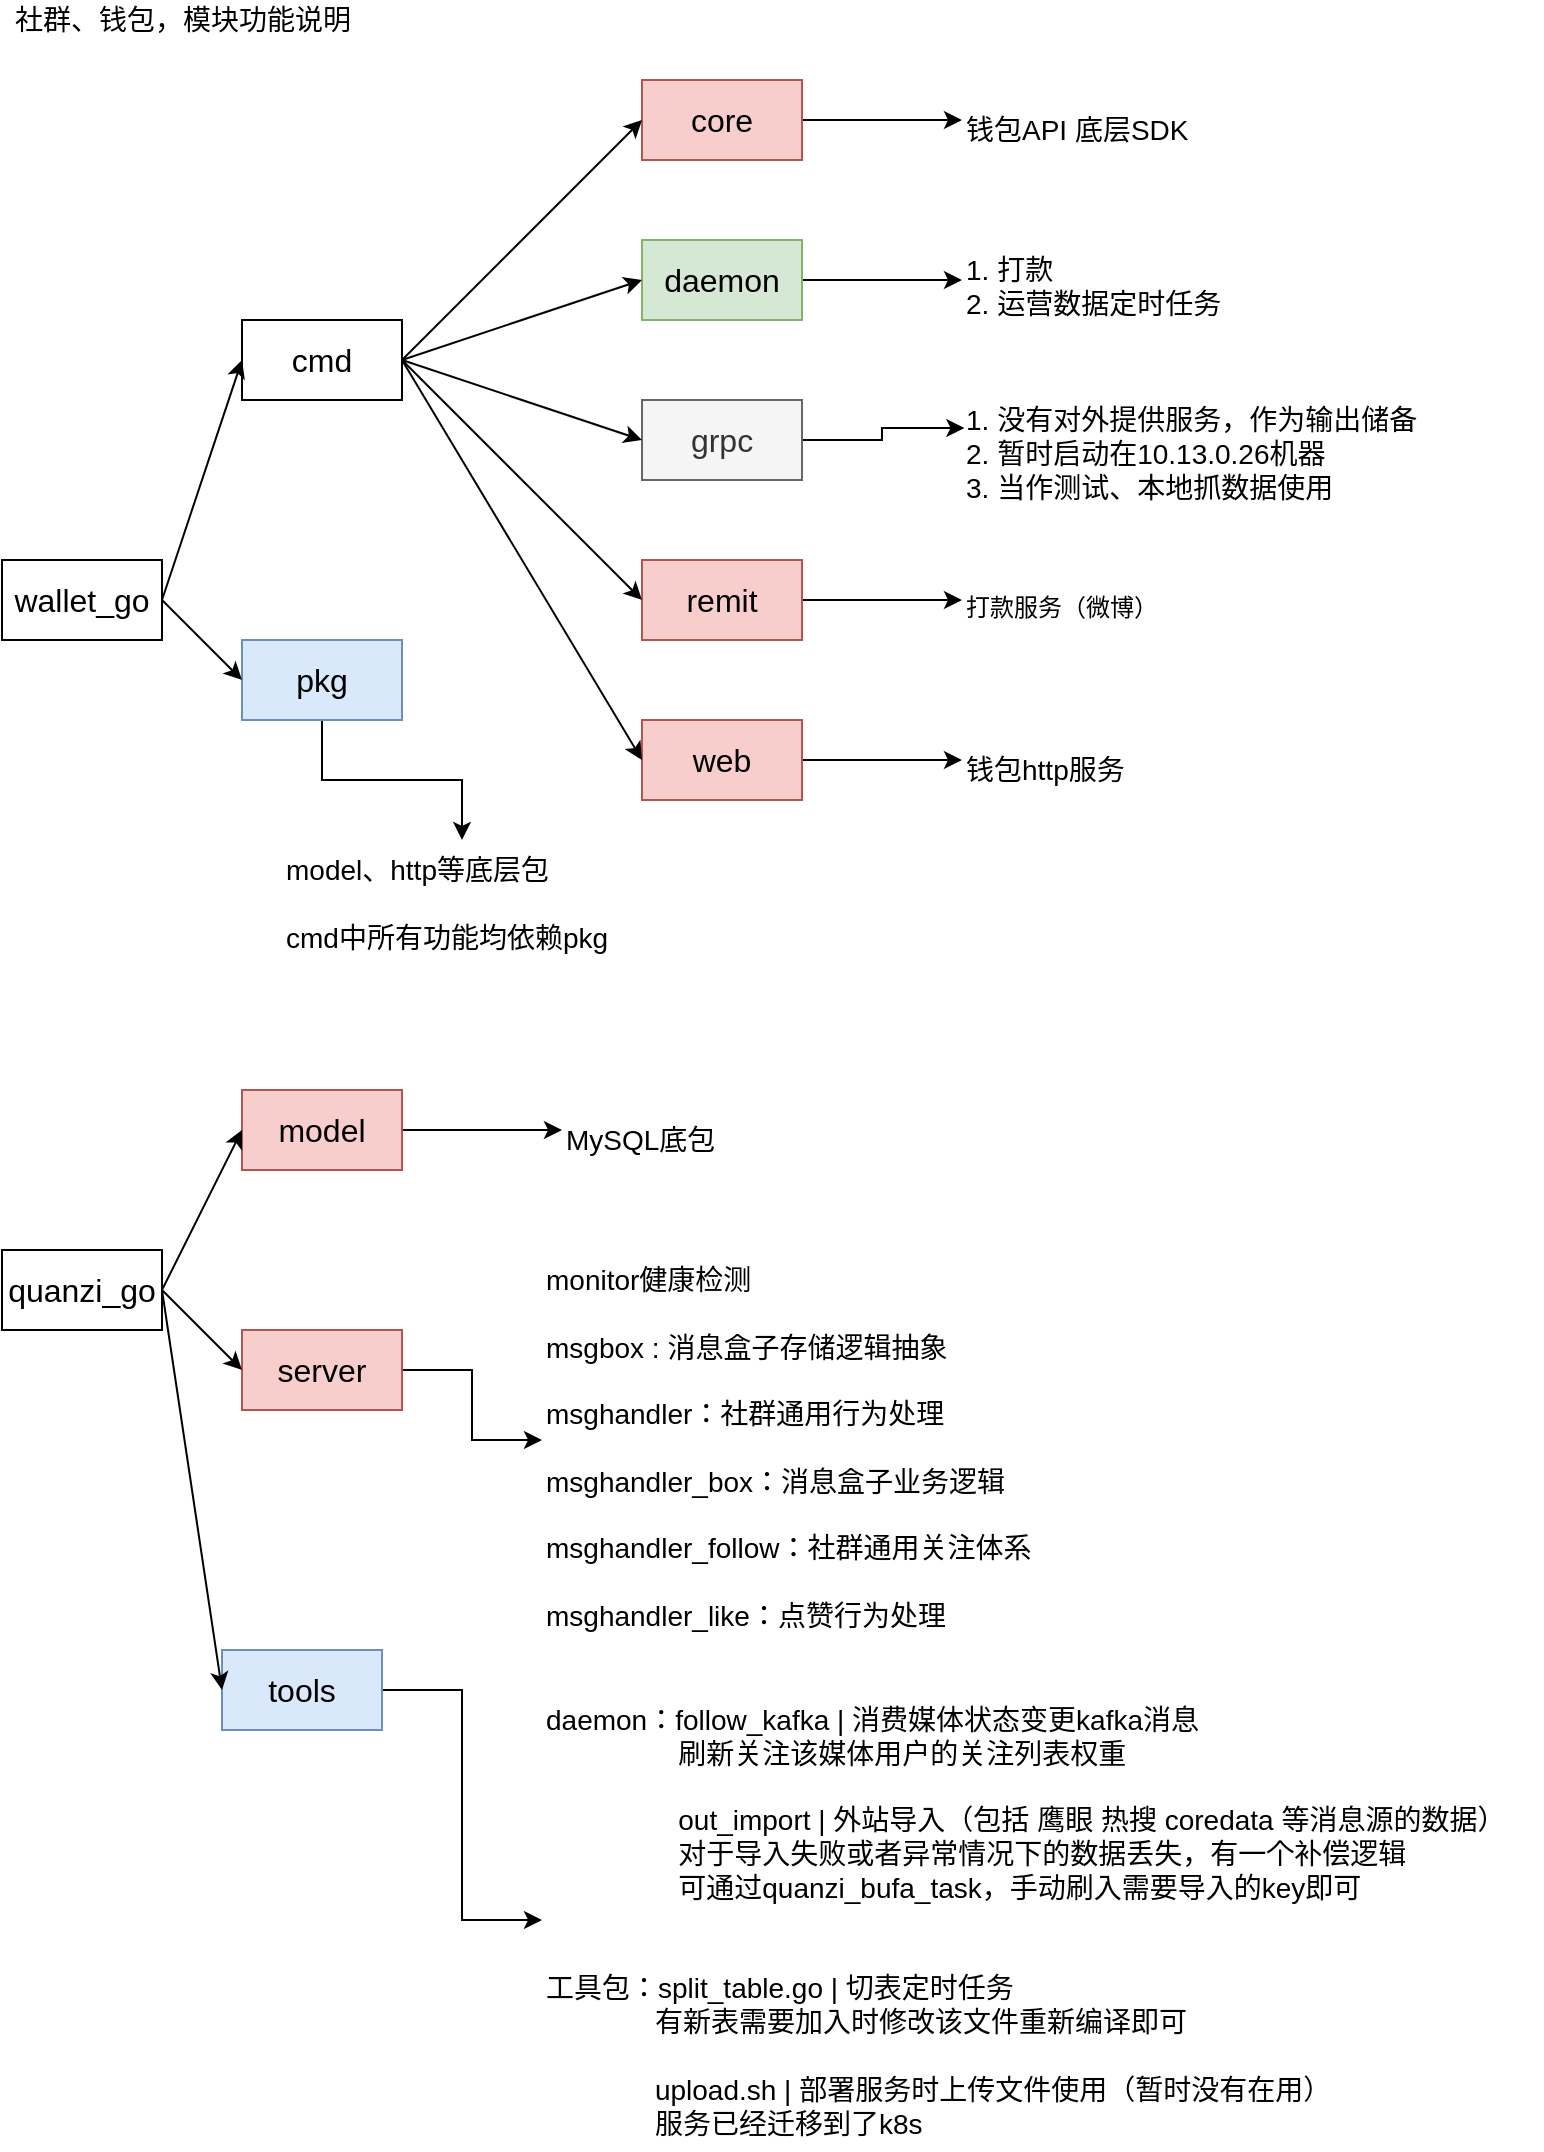 <mxfile version="14.6.6" type="github">
  <diagram id="73qnzFTmyiy0gJQ-XmEV" name="Page-1">
    <mxGraphModel dx="1903" dy="1273" grid="1" gridSize="10" guides="1" tooltips="1" connect="1" arrows="1" fold="1" page="1" pageScale="1" pageWidth="827" pageHeight="1169" math="0" shadow="0">
      <root>
        <mxCell id="0" />
        <mxCell id="1" parent="0" />
        <mxCell id="8OZwkQij8053dfiXjXIb-1" value="&lt;font style=&quot;font-size: 16px&quot;&gt;wallet_go&lt;/font&gt;" style="rounded=0;whiteSpace=wrap;html=1;" vertex="1" parent="1">
          <mxGeometry x="40" y="320" width="80" height="40" as="geometry" />
        </mxCell>
        <mxCell id="8OZwkQij8053dfiXjXIb-5" value="&lt;font style=&quot;font-size: 16px&quot;&gt;cmd&lt;/font&gt;" style="rounded=0;whiteSpace=wrap;html=1;" vertex="1" parent="1">
          <mxGeometry x="160" y="200" width="80" height="40" as="geometry" />
        </mxCell>
        <mxCell id="8OZwkQij8053dfiXjXIb-36" value="" style="edgeStyle=orthogonalEdgeStyle;rounded=0;orthogonalLoop=1;jettySize=auto;html=1;" edge="1" parent="1" source="8OZwkQij8053dfiXjXIb-6" target="8OZwkQij8053dfiXjXIb-35">
          <mxGeometry relative="1" as="geometry" />
        </mxCell>
        <mxCell id="8OZwkQij8053dfiXjXIb-6" value="&lt;font style=&quot;font-size: 16px&quot;&gt;pkg&lt;/font&gt;" style="rounded=0;whiteSpace=wrap;html=1;fillColor=#dae8fc;strokeColor=#6c8ebf;" vertex="1" parent="1">
          <mxGeometry x="160" y="360" width="80" height="40" as="geometry" />
        </mxCell>
        <mxCell id="8OZwkQij8053dfiXjXIb-22" value="" style="edgeStyle=orthogonalEdgeStyle;rounded=0;orthogonalLoop=1;jettySize=auto;html=1;" edge="1" parent="1" source="8OZwkQij8053dfiXjXIb-9" target="8OZwkQij8053dfiXjXIb-30">
          <mxGeometry relative="1" as="geometry">
            <mxPoint x="520" y="100" as="targetPoint" />
          </mxGeometry>
        </mxCell>
        <mxCell id="8OZwkQij8053dfiXjXIb-9" value="&lt;font style=&quot;font-size: 16px&quot;&gt;core&lt;/font&gt;" style="rounded=0;whiteSpace=wrap;html=1;fillColor=#f8cecc;strokeColor=#b85450;" vertex="1" parent="1">
          <mxGeometry x="360" y="80" width="80" height="40" as="geometry" />
        </mxCell>
        <mxCell id="8OZwkQij8053dfiXjXIb-24" value="" style="edgeStyle=orthogonalEdgeStyle;rounded=0;orthogonalLoop=1;jettySize=auto;html=1;" edge="1" parent="1" source="8OZwkQij8053dfiXjXIb-10" target="8OZwkQij8053dfiXjXIb-29">
          <mxGeometry relative="1" as="geometry">
            <mxPoint x="520" y="180" as="targetPoint" />
          </mxGeometry>
        </mxCell>
        <mxCell id="8OZwkQij8053dfiXjXIb-10" value="&lt;font style=&quot;font-size: 16px&quot;&gt;daemon&lt;/font&gt;" style="rounded=0;whiteSpace=wrap;html=1;fillColor=#d5e8d4;strokeColor=#82b366;" vertex="1" parent="1">
          <mxGeometry x="360" y="160" width="80" height="40" as="geometry" />
        </mxCell>
        <mxCell id="8OZwkQij8053dfiXjXIb-26" value="" style="edgeStyle=orthogonalEdgeStyle;rounded=0;orthogonalLoop=1;jettySize=auto;html=1;entryX=0.005;entryY=0.38;entryDx=0;entryDy=0;entryPerimeter=0;" edge="1" parent="1" source="8OZwkQij8053dfiXjXIb-11" target="8OZwkQij8053dfiXjXIb-27">
          <mxGeometry relative="1" as="geometry">
            <mxPoint x="520" y="260" as="targetPoint" />
          </mxGeometry>
        </mxCell>
        <mxCell id="8OZwkQij8053dfiXjXIb-11" value="&lt;font style=&quot;font-size: 16px&quot;&gt;grpc&lt;/font&gt;" style="rounded=0;whiteSpace=wrap;html=1;fillColor=#f5f5f5;strokeColor=#666666;fontColor=#333333;" vertex="1" parent="1">
          <mxGeometry x="360" y="240" width="80" height="40" as="geometry" />
        </mxCell>
        <mxCell id="8OZwkQij8053dfiXjXIb-32" value="" style="edgeStyle=orthogonalEdgeStyle;rounded=0;orthogonalLoop=1;jettySize=auto;html=1;" edge="1" parent="1" source="8OZwkQij8053dfiXjXIb-12" target="8OZwkQij8053dfiXjXIb-31">
          <mxGeometry relative="1" as="geometry" />
        </mxCell>
        <mxCell id="8OZwkQij8053dfiXjXIb-12" value="&lt;font style=&quot;font-size: 16px&quot;&gt;remit&lt;/font&gt;" style="rounded=0;whiteSpace=wrap;html=1;fillColor=#f8cecc;strokeColor=#b85450;" vertex="1" parent="1">
          <mxGeometry x="360" y="320" width="80" height="40" as="geometry" />
        </mxCell>
        <mxCell id="8OZwkQij8053dfiXjXIb-34" value="" style="edgeStyle=orthogonalEdgeStyle;rounded=0;orthogonalLoop=1;jettySize=auto;html=1;" edge="1" parent="1" source="8OZwkQij8053dfiXjXIb-13" target="8OZwkQij8053dfiXjXIb-33">
          <mxGeometry relative="1" as="geometry" />
        </mxCell>
        <mxCell id="8OZwkQij8053dfiXjXIb-13" value="&lt;font style=&quot;font-size: 16px&quot;&gt;web&lt;/font&gt;" style="rounded=0;whiteSpace=wrap;html=1;fillColor=#f8cecc;strokeColor=#b85450;" vertex="1" parent="1">
          <mxGeometry x="360" y="400" width="80" height="40" as="geometry" />
        </mxCell>
        <mxCell id="8OZwkQij8053dfiXjXIb-14" value="" style="endArrow=classic;html=1;exitX=1;exitY=0.5;exitDx=0;exitDy=0;entryX=0;entryY=0.5;entryDx=0;entryDy=0;" edge="1" parent="1" source="8OZwkQij8053dfiXjXIb-5" target="8OZwkQij8053dfiXjXIb-9">
          <mxGeometry width="50" height="50" relative="1" as="geometry">
            <mxPoint x="360" y="350" as="sourcePoint" />
            <mxPoint x="410" y="300" as="targetPoint" />
          </mxGeometry>
        </mxCell>
        <mxCell id="8OZwkQij8053dfiXjXIb-15" value="" style="endArrow=classic;html=1;exitX=1;exitY=0.5;exitDx=0;exitDy=0;entryX=0;entryY=0.5;entryDx=0;entryDy=0;" edge="1" parent="1" source="8OZwkQij8053dfiXjXIb-5" target="8OZwkQij8053dfiXjXIb-10">
          <mxGeometry width="50" height="50" relative="1" as="geometry">
            <mxPoint x="360" y="350" as="sourcePoint" />
            <mxPoint x="410" y="300" as="targetPoint" />
          </mxGeometry>
        </mxCell>
        <mxCell id="8OZwkQij8053dfiXjXIb-16" value="" style="endArrow=classic;html=1;exitX=1;exitY=0.5;exitDx=0;exitDy=0;entryX=0;entryY=0.5;entryDx=0;entryDy=0;" edge="1" parent="1" source="8OZwkQij8053dfiXjXIb-5" target="8OZwkQij8053dfiXjXIb-11">
          <mxGeometry width="50" height="50" relative="1" as="geometry">
            <mxPoint x="360" y="350" as="sourcePoint" />
            <mxPoint x="410" y="300" as="targetPoint" />
          </mxGeometry>
        </mxCell>
        <mxCell id="8OZwkQij8053dfiXjXIb-17" value="" style="endArrow=classic;html=1;exitX=1;exitY=0.5;exitDx=0;exitDy=0;entryX=0;entryY=0.5;entryDx=0;entryDy=0;" edge="1" parent="1" source="8OZwkQij8053dfiXjXIb-5" target="8OZwkQij8053dfiXjXIb-12">
          <mxGeometry width="50" height="50" relative="1" as="geometry">
            <mxPoint x="360" y="350" as="sourcePoint" />
            <mxPoint x="410" y="300" as="targetPoint" />
          </mxGeometry>
        </mxCell>
        <mxCell id="8OZwkQij8053dfiXjXIb-18" value="" style="endArrow=classic;html=1;exitX=1;exitY=0.5;exitDx=0;exitDy=0;entryX=0;entryY=0.5;entryDx=0;entryDy=0;" edge="1" parent="1" source="8OZwkQij8053dfiXjXIb-5" target="8OZwkQij8053dfiXjXIb-13">
          <mxGeometry width="50" height="50" relative="1" as="geometry">
            <mxPoint x="360" y="350" as="sourcePoint" />
            <mxPoint x="410" y="300" as="targetPoint" />
          </mxGeometry>
        </mxCell>
        <mxCell id="8OZwkQij8053dfiXjXIb-19" value="" style="endArrow=classic;html=1;exitX=1;exitY=0.5;exitDx=0;exitDy=0;entryX=0;entryY=0.5;entryDx=0;entryDy=0;" edge="1" parent="1" source="8OZwkQij8053dfiXjXIb-1" target="8OZwkQij8053dfiXjXIb-5">
          <mxGeometry width="50" height="50" relative="1" as="geometry">
            <mxPoint x="360" y="350" as="sourcePoint" />
            <mxPoint x="410" y="300" as="targetPoint" />
          </mxGeometry>
        </mxCell>
        <mxCell id="8OZwkQij8053dfiXjXIb-20" value="" style="endArrow=classic;html=1;exitX=1;exitY=0.5;exitDx=0;exitDy=0;entryX=0;entryY=0.5;entryDx=0;entryDy=0;" edge="1" parent="1" source="8OZwkQij8053dfiXjXIb-1" target="8OZwkQij8053dfiXjXIb-6">
          <mxGeometry width="50" height="50" relative="1" as="geometry">
            <mxPoint x="360" y="350" as="sourcePoint" />
            <mxPoint x="410" y="300" as="targetPoint" />
          </mxGeometry>
        </mxCell>
        <mxCell id="8OZwkQij8053dfiXjXIb-27" value="&lt;font style=&quot;font-size: 14px&quot;&gt;&lt;span&gt;1. 没有对外提供服务&lt;/span&gt;&lt;font style=&quot;font-size: 14px&quot;&gt;，作为输出储备&lt;br&gt;2. 暂时启动在10.13.0.26机器&lt;br&gt;3. 当作测试、本地抓数据使用&lt;/font&gt;&lt;/font&gt;" style="text;html=1;align=left;verticalAlign=top;resizable=0;points=[];autosize=1;strokeColor=none;" vertex="1" parent="1">
          <mxGeometry x="520" y="235" width="240" height="50" as="geometry" />
        </mxCell>
        <mxCell id="8OZwkQij8053dfiXjXIb-29" value="&lt;font style=&quot;font-size: 14px&quot;&gt;1. 打款&lt;br&gt;2. 运营数据定时任务&lt;/font&gt;" style="text;html=1;align=left;verticalAlign=top;resizable=0;points=[];autosize=1;strokeColor=none;" vertex="1" parent="1">
          <mxGeometry x="520" y="160" width="140" height="40" as="geometry" />
        </mxCell>
        <mxCell id="8OZwkQij8053dfiXjXIb-30" value="&lt;font style=&quot;font-size: 14px&quot;&gt;钱包API&amp;nbsp;底层SDK&lt;/font&gt;" style="text;html=1;align=left;verticalAlign=top;resizable=0;points=[];autosize=1;strokeColor=none;" vertex="1" parent="1">
          <mxGeometry x="520" y="90" width="130" height="20" as="geometry" />
        </mxCell>
        <mxCell id="8OZwkQij8053dfiXjXIb-31" value="打款服务（微博）" style="text;html=1;align=left;verticalAlign=top;resizable=0;points=[];autosize=1;strokeColor=none;" vertex="1" parent="1">
          <mxGeometry x="520" y="330" width="110" height="20" as="geometry" />
        </mxCell>
        <mxCell id="8OZwkQij8053dfiXjXIb-33" value="&lt;font style=&quot;font-size: 14px&quot;&gt;钱包http服务&lt;/font&gt;" style="text;html=1;align=left;verticalAlign=top;resizable=0;points=[];autosize=1;strokeColor=none;" vertex="1" parent="1">
          <mxGeometry x="520" y="410" width="90" height="20" as="geometry" />
        </mxCell>
        <mxCell id="8OZwkQij8053dfiXjXIb-35" value="&lt;font style=&quot;font-size: 14px&quot;&gt;model、http等底层包&lt;br&gt;&lt;br&gt;cmd中所有功能均依赖pkg&lt;br&gt;&lt;/font&gt;" style="text;html=1;align=left;verticalAlign=top;resizable=0;points=[];autosize=1;strokeColor=none;" vertex="1" parent="1">
          <mxGeometry x="180" y="460" width="180" height="50" as="geometry" />
        </mxCell>
        <mxCell id="8OZwkQij8053dfiXjXIb-39" value="&lt;span style=&quot;font-size: 16px&quot;&gt;quanzi_go&lt;/span&gt;" style="rounded=0;whiteSpace=wrap;html=1;" vertex="1" parent="1">
          <mxGeometry x="40" y="665" width="80" height="40" as="geometry" />
        </mxCell>
        <mxCell id="8OZwkQij8053dfiXjXIb-47" value="" style="edgeStyle=orthogonalEdgeStyle;rounded=0;orthogonalLoop=1;jettySize=auto;html=1;fontSize=14;" edge="1" parent="1" source="8OZwkQij8053dfiXjXIb-40" target="8OZwkQij8053dfiXjXIb-46">
          <mxGeometry relative="1" as="geometry" />
        </mxCell>
        <mxCell id="8OZwkQij8053dfiXjXIb-40" value="&lt;span style=&quot;font-size: 16px&quot;&gt;model&lt;/span&gt;" style="rounded=0;whiteSpace=wrap;html=1;fillColor=#f8cecc;strokeColor=#b85450;" vertex="1" parent="1">
          <mxGeometry x="160" y="585" width="80" height="40" as="geometry" />
        </mxCell>
        <mxCell id="8OZwkQij8053dfiXjXIb-54" value="" style="edgeStyle=orthogonalEdgeStyle;rounded=0;orthogonalLoop=1;jettySize=auto;html=1;fontSize=14;" edge="1" parent="1" source="8OZwkQij8053dfiXjXIb-41" target="8OZwkQij8053dfiXjXIb-48">
          <mxGeometry relative="1" as="geometry" />
        </mxCell>
        <mxCell id="8OZwkQij8053dfiXjXIb-41" value="&lt;span style=&quot;font-size: 16px&quot;&gt;server&lt;/span&gt;" style="rounded=0;whiteSpace=wrap;html=1;fillColor=#f8cecc;strokeColor=#b85450;" vertex="1" parent="1">
          <mxGeometry x="160" y="705" width="80" height="40" as="geometry" />
        </mxCell>
        <mxCell id="8OZwkQij8053dfiXjXIb-57" value="" style="edgeStyle=orthogonalEdgeStyle;rounded=0;orthogonalLoop=1;jettySize=auto;html=1;fontSize=14;" edge="1" parent="1" source="8OZwkQij8053dfiXjXIb-42" target="8OZwkQij8053dfiXjXIb-56">
          <mxGeometry relative="1" as="geometry" />
        </mxCell>
        <mxCell id="8OZwkQij8053dfiXjXIb-42" value="&lt;span style=&quot;font-size: 16px&quot;&gt;tools&lt;/span&gt;" style="rounded=0;whiteSpace=wrap;html=1;fillColor=#dae8fc;strokeColor=#6c8ebf;" vertex="1" parent="1">
          <mxGeometry x="150" y="865" width="80" height="40" as="geometry" />
        </mxCell>
        <mxCell id="8OZwkQij8053dfiXjXIb-43" value="" style="endArrow=classic;html=1;exitX=1;exitY=0.5;exitDx=0;exitDy=0;entryX=0;entryY=0.5;entryDx=0;entryDy=0;" edge="1" parent="1" source="8OZwkQij8053dfiXjXIb-39" target="8OZwkQij8053dfiXjXIb-40">
          <mxGeometry width="50" height="50" relative="1" as="geometry">
            <mxPoint x="410" y="765" as="sourcePoint" />
            <mxPoint x="460" y="715" as="targetPoint" />
          </mxGeometry>
        </mxCell>
        <mxCell id="8OZwkQij8053dfiXjXIb-44" value="" style="endArrow=classic;html=1;exitX=1;exitY=0.5;exitDx=0;exitDy=0;entryX=0;entryY=0.5;entryDx=0;entryDy=0;" edge="1" parent="1" source="8OZwkQij8053dfiXjXIb-39" target="8OZwkQij8053dfiXjXIb-41">
          <mxGeometry width="50" height="50" relative="1" as="geometry">
            <mxPoint x="410" y="765" as="sourcePoint" />
            <mxPoint x="460" y="715" as="targetPoint" />
          </mxGeometry>
        </mxCell>
        <mxCell id="8OZwkQij8053dfiXjXIb-45" value="" style="endArrow=classic;html=1;exitX=1;exitY=0.5;exitDx=0;exitDy=0;entryX=0;entryY=0.5;entryDx=0;entryDy=0;" edge="1" parent="1" source="8OZwkQij8053dfiXjXIb-39" target="8OZwkQij8053dfiXjXIb-42">
          <mxGeometry width="50" height="50" relative="1" as="geometry">
            <mxPoint x="410" y="765" as="sourcePoint" />
            <mxPoint x="460" y="715" as="targetPoint" />
          </mxGeometry>
        </mxCell>
        <mxCell id="8OZwkQij8053dfiXjXIb-46" value="MySQL底包" style="text;html=1;align=left;verticalAlign=top;resizable=0;points=[];autosize=1;strokeColor=none;fontSize=14;" vertex="1" parent="1">
          <mxGeometry x="320" y="595" width="90" height="20" as="geometry" />
        </mxCell>
        <mxCell id="8OZwkQij8053dfiXjXIb-48" value="monitor健康检测&lt;br&gt;&lt;br&gt;msgbox : 消息盒子存储逻辑抽象&lt;br&gt;&lt;br&gt;msghandler：社群通用行为处理&lt;br&gt;&lt;br&gt;msghandler_box：消息盒子业务逻辑&lt;br&gt;&lt;br&gt;msghandler_follow：社群通用关注体系&lt;br&gt;&lt;br&gt;msghandler_like：点赞行为处理" style="text;html=1;align=left;verticalAlign=top;resizable=0;points=[];autosize=1;strokeColor=none;fontSize=14;" vertex="1" parent="1">
          <mxGeometry x="310" y="665" width="260" height="190" as="geometry" />
        </mxCell>
        <mxCell id="8OZwkQij8053dfiXjXIb-56" value="daemon：follow_kafka | 消费媒体状态变更kafka消息&lt;br&gt;&amp;nbsp; &amp;nbsp; &amp;nbsp; &amp;nbsp; &amp;nbsp; &amp;nbsp; &amp;nbsp; &amp;nbsp; &amp;nbsp;刷新关注该媒体用户的关注列表权重&lt;br&gt;&lt;br&gt;&amp;nbsp; &amp;nbsp; &amp;nbsp; &amp;nbsp; &amp;nbsp; &amp;nbsp; &amp;nbsp; &amp;nbsp; &amp;nbsp;out_import | 外站导入（包括 鹰眼 热搜 coredata 等消息源的数据）&lt;br&gt;&amp;nbsp; &amp;nbsp; &amp;nbsp; &amp;nbsp; &amp;nbsp; &amp;nbsp; &amp;nbsp; &amp;nbsp; &amp;nbsp;对于导入失败或者异常情况下的数据丢失，有一个补偿逻辑&lt;br&gt;&amp;nbsp; &amp;nbsp; &amp;nbsp; &amp;nbsp; &amp;nbsp; &amp;nbsp; &amp;nbsp; &amp;nbsp; &amp;nbsp;可通过quanzi_bufa_task，手动刷入需要导入的key即可&lt;br&gt;&lt;br&gt;&lt;br&gt;工具包：split_table.go | 切表定时任务&lt;br&gt;&amp;nbsp; &amp;nbsp; &amp;nbsp; &amp;nbsp; &amp;nbsp; &amp;nbsp; &amp;nbsp; 有新表需要加入时修改该文件重新编译即可&lt;br&gt;&lt;br&gt;&amp;nbsp; &amp;nbsp; &amp;nbsp; &amp;nbsp; &amp;nbsp; &amp;nbsp; &amp;nbsp; upload.sh | 部署服务时上传文件使用（暂时没有在用）&lt;br&gt;&amp;nbsp; &amp;nbsp; &amp;nbsp; &amp;nbsp; &amp;nbsp; &amp;nbsp; &amp;nbsp; 服务已经迁移到了k8s" style="text;html=1;align=left;verticalAlign=top;resizable=0;points=[];autosize=1;strokeColor=none;fontSize=14;" vertex="1" parent="1">
          <mxGeometry x="310" y="885" width="500" height="230" as="geometry" />
        </mxCell>
        <mxCell id="8OZwkQij8053dfiXjXIb-60" value="社群、钱包，模块功能说明" style="text;html=1;align=center;verticalAlign=middle;resizable=0;points=[];autosize=1;fontSize=14;fillColor=none;" vertex="1" parent="1">
          <mxGeometry x="40" y="40" width="180" height="20" as="geometry" />
        </mxCell>
      </root>
    </mxGraphModel>
  </diagram>
</mxfile>
